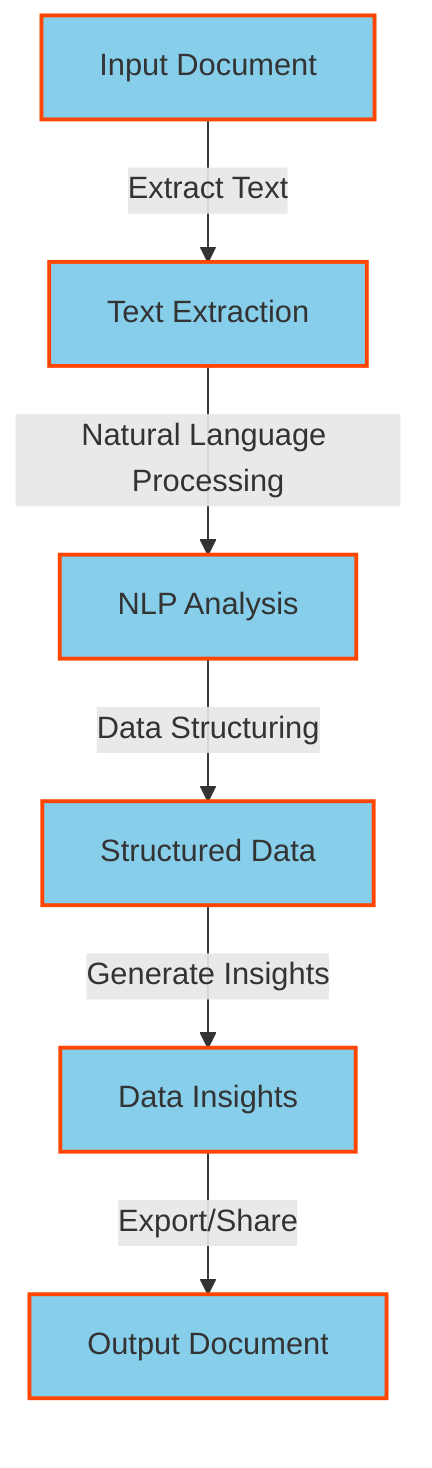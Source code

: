 flowchart TD
    style A fill:#87CEEB,stroke:#FF4500,stroke-width:2px
    style B fill:#87CEEB,stroke:#FF4500,stroke-width:2px
    style C fill:#87CEEB,stroke:#FF4500,stroke-width:2px
    style D fill:#87CEEB,stroke:#FF4500,stroke-width:2px
    style E fill:#87CEEB,stroke:#FF4500,stroke-width:2px
    style F fill:#87CEEB,stroke:#FF4500,stroke-width:2px

    classDef background fill:#F5F5DC;
    class A,B,C,D,E,F background;

    A[Input Document] -->|Extract Text| B[Text Extraction]
    B -->|Natural Language Processing| C[NLP Analysis]
    C -->|Data Structuring| D[Structured Data]
    D -->|Generate Insights| E[Data Insights]
    E -->|Export/Share| F[Output Document]